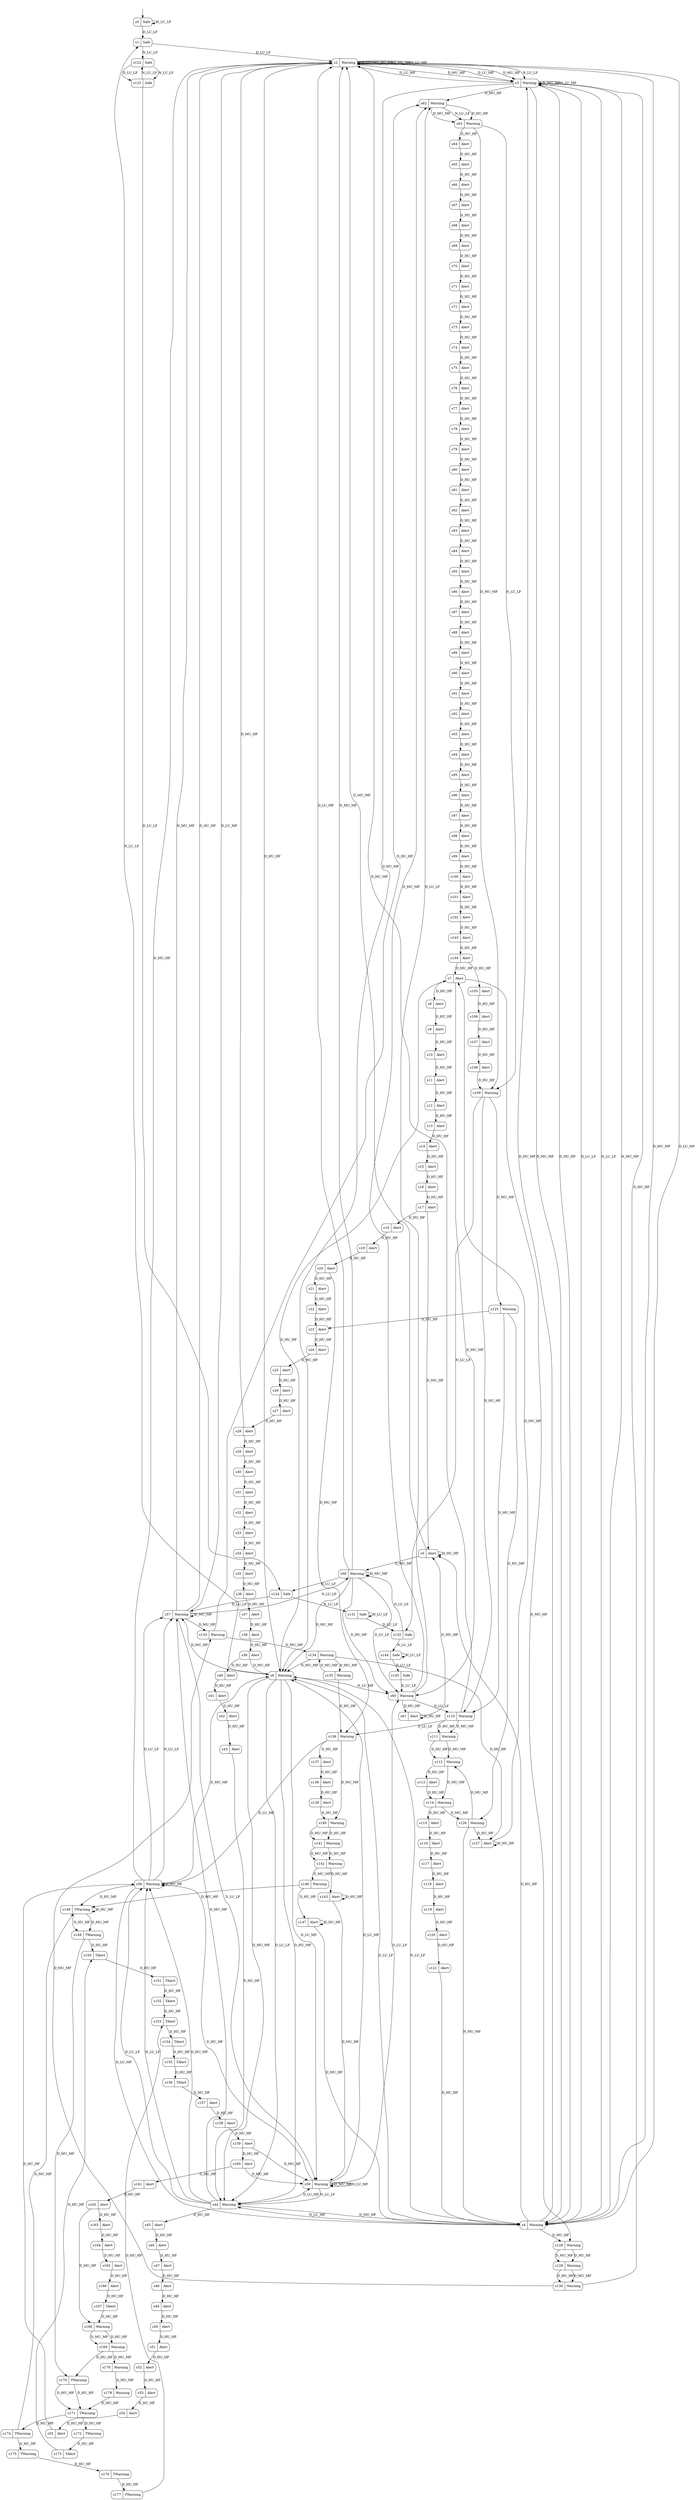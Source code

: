 digraph SM {
s0 [label="s0|Safe", shape=record, style=rounded];
s1 [label="s1|Safe", shape=record, style=rounded];
s2 [label="s2|Warning", shape=record, style=rounded];
s3 [label="s3|Warning", shape=record, style=rounded];
s4 [label="s4|Warning", shape=record, style=rounded];
s5 [label="s5|Alert", shape=record, style=rounded];
s6 [label="s6|Warning", shape=record, style=rounded];
s7 [label="s7|Alert", shape=record, style=rounded];
s8 [label="s8|Alert", shape=record, style=rounded];
s9 [label="s9|Alert", shape=record, style=rounded];
s10 [label="s10|Alert", shape=record, style=rounded];
s11 [label="s11|Alert", shape=record, style=rounded];
s12 [label="s12|Alert", shape=record, style=rounded];
s13 [label="s13|Alert", shape=record, style=rounded];
s14 [label="s14|Alert", shape=record, style=rounded];
s15 [label="s15|Alert", shape=record, style=rounded];
s16 [label="s16|Alert", shape=record, style=rounded];
s17 [label="s17|Alert", shape=record, style=rounded];
s18 [label="s18|Alert", shape=record, style=rounded];
s19 [label="s19|Alert", shape=record, style=rounded];
s20 [label="s20|Alert", shape=record, style=rounded];
s21 [label="s21|Alert", shape=record, style=rounded];
s22 [label="s22|Alert", shape=record, style=rounded];
s23 [label="s23|Alert", shape=record, style=rounded];
s24 [label="s24|Alert", shape=record, style=rounded];
s25 [label="s25|Alert", shape=record, style=rounded];
s26 [label="s26|Alert", shape=record, style=rounded];
s27 [label="s27|Alert", shape=record, style=rounded];
s28 [label="s28|Alert", shape=record, style=rounded];
s29 [label="s29|Alert", shape=record, style=rounded];
s30 [label="s30|Alert", shape=record, style=rounded];
s31 [label="s31|Alert", shape=record, style=rounded];
s32 [label="s32|Alert", shape=record, style=rounded];
s33 [label="s33|Alert", shape=record, style=rounded];
s34 [label="s34|Alert", shape=record, style=rounded];
s35 [label="s35|Alert", shape=record, style=rounded];
s36 [label="s36|Alert", shape=record, style=rounded];
s37 [label="s37|Alert", shape=record, style=rounded];
s38 [label="s38|Alert", shape=record, style=rounded];
s39 [label="s39|Alert", shape=record, style=rounded];
s40 [label="s40|Alert", shape=record, style=rounded];
s41 [label="s41|Alert", shape=record, style=rounded];
s42 [label="s42|Alert", shape=record, style=rounded];
s43 [label="s43|Alert", shape=record, style=rounded];
s44 [label="s44|Warning", shape=record, style=rounded];
s45 [label="s45|Alert", shape=record, style=rounded];
s46 [label="s46|Alert", shape=record, style=rounded];
s47 [label="s47|Alert", shape=record, style=rounded];
s48 [label="s48|Alert", shape=record, style=rounded];
s49 [label="s49|Alert", shape=record, style=rounded];
s50 [label="s50|Alert", shape=record, style=rounded];
s51 [label="s51|Alert", shape=record, style=rounded];
s52 [label="s52|Alert", shape=record, style=rounded];
s53 [label="s53|Alert", shape=record, style=rounded];
s54 [label="s54|Alert", shape=record, style=rounded];
s55 [label="s55|Alert", shape=record, style=rounded];
s56 [label="s56|Warning", shape=record, style=rounded];
s57 [label="s57|Warning", shape=record, style=rounded];
s58 [label="s58|Warning", shape=record, style=rounded];
s59 [label="s59|Warning", shape=record, style=rounded];
s60 [label="s60|Warning", shape=record, style=rounded];
s61 [label="s61|Alert", shape=record, style=rounded];
s62 [label="s62|Warning", shape=record, style=rounded];
s63 [label="s63|Warning", shape=record, style=rounded];
s64 [label="s64|Alert", shape=record, style=rounded];
s65 [label="s65|Alert", shape=record, style=rounded];
s66 [label="s66|Alert", shape=record, style=rounded];
s67 [label="s67|Alert", shape=record, style=rounded];
s68 [label="s68|Alert", shape=record, style=rounded];
s69 [label="s69|Alert", shape=record, style=rounded];
s70 [label="s70|Alert", shape=record, style=rounded];
s71 [label="s71|Alert", shape=record, style=rounded];
s72 [label="s72|Alert", shape=record, style=rounded];
s73 [label="s73|Alert", shape=record, style=rounded];
s74 [label="s74|Alert", shape=record, style=rounded];
s75 [label="s75|Alert", shape=record, style=rounded];
s76 [label="s76|Alert", shape=record, style=rounded];
s77 [label="s77|Alert", shape=record, style=rounded];
s78 [label="s78|Alert", shape=record, style=rounded];
s79 [label="s79|Alert", shape=record, style=rounded];
s80 [label="s80|Alert", shape=record, style=rounded];
s81 [label="s81|Alert", shape=record, style=rounded];
s82 [label="s82|Alert", shape=record, style=rounded];
s83 [label="s83|Alert", shape=record, style=rounded];
s84 [label="s84|Alert", shape=record, style=rounded];
s85 [label="s85|Alert", shape=record, style=rounded];
s86 [label="s86|Alert", shape=record, style=rounded];
s87 [label="s87|Alert", shape=record, style=rounded];
s88 [label="s88|Alert", shape=record, style=rounded];
s89 [label="s89|Alert", shape=record, style=rounded];
s90 [label="s90|Alert", shape=record, style=rounded];
s91 [label="s91|Alert", shape=record, style=rounded];
s92 [label="s92|Alert", shape=record, style=rounded];
s93 [label="s93|Alert", shape=record, style=rounded];
s94 [label="s94|Alert", shape=record, style=rounded];
s95 [label="s95|Alert", shape=record, style=rounded];
s96 [label="s96|Alert", shape=record, style=rounded];
s97 [label="s97|Alert", shape=record, style=rounded];
s98 [label="s98|Alert", shape=record, style=rounded];
s99 [label="s99|Alert", shape=record, style=rounded];
s100 [label="s100|Alert", shape=record, style=rounded];
s101 [label="s101|Alert", shape=record, style=rounded];
s102 [label="s102|Alert", shape=record, style=rounded];
s103 [label="s103|Alert", shape=record, style=rounded];
s104 [label="s104|Alert", shape=record, style=rounded];
s105 [label="s105|Alert", shape=record, style=rounded];
s106 [label="s106|Alert", shape=record, style=rounded];
s107 [label="s107|Alert", shape=record, style=rounded];
s108 [label="s108|Alert", shape=record, style=rounded];
s109 [label="s109|Warning", shape=record, style=rounded];
s110 [label="s110|Warning", shape=record, style=rounded];
s111 [label="s111|Warning", shape=record, style=rounded];
s112 [label="s112|Warning", shape=record, style=rounded];
s113 [label="s113|Alert", shape=record, style=rounded];
s114 [label="s114|Warning", shape=record, style=rounded];
s115 [label="s115|Alert", shape=record, style=rounded];
s116 [label="s116|Alert", shape=record, style=rounded];
s117 [label="s117|Alert", shape=record, style=rounded];
s118 [label="s118|Alert", shape=record, style=rounded];
s119 [label="s119|Alert", shape=record, style=rounded];
s120 [label="s120|Alert", shape=record, style=rounded];
s121 [label="s121|Alert", shape=record, style=rounded];
s122 [label="s122|Safe", shape=record, style=rounded];
s123 [label="s123|Safe", shape=record, style=rounded];
s124 [label="s124|Safe", shape=record, style=rounded];
s125 [label="s125|Warning", shape=record, style=rounded];
s126 [label="s126|Warning", shape=record, style=rounded];
s127 [label="s127|Alert", shape=record, style=rounded];
s128 [label="s128|Warning", shape=record, style=rounded];
s129 [label="s129|Warning", shape=record, style=rounded];
s130 [label="s130|Warning", shape=record, style=rounded];
s131 [label="s131|Safe", shape=record, style=rounded];
s132 [label="s132|Safe", shape=record, style=rounded];
s133 [label="s133|Warning", shape=record, style=rounded];
s134 [label="s134|Warning", shape=record, style=rounded];
s135 [label="s135|Warning", shape=record, style=rounded];
s136 [label="s136|Warning", shape=record, style=rounded];
s137 [label="s137|Alert", shape=record, style=rounded];
s138 [label="s138|Alert", shape=record, style=rounded];
s139 [label="s139|Alert", shape=record, style=rounded];
s140 [label="s140|Warning", shape=record, style=rounded];
s141 [label="s141|Warning", shape=record, style=rounded];
s142 [label="s142|Warning", shape=record, style=rounded];
s143 [label="s143|Alert", shape=record, style=rounded];
s144 [label="s144|Safe", shape=record, style=rounded];
s145 [label="s145|Safe", shape=record, style=rounded];
s146 [label="s146|Warning", shape=record, style=rounded];
s147 [label="s147|Alert", shape=record, style=rounded];
s148 [label="s148|TWarning", shape=record, style=rounded];
s149 [label="s149|TWarning", shape=record, style=rounded];
s150 [label="s150|TAlert", shape=record, style=rounded];
s151 [label="s151|TAlert", shape=record, style=rounded];
s152 [label="s152|TAlert", shape=record, style=rounded];
s153 [label="s153|TAlert", shape=record, style=rounded];
s154 [label="s154|TAlert", shape=record, style=rounded];
s155 [label="s155|TAlert", shape=record, style=rounded];
s156 [label="s156|TAlert", shape=record, style=rounded];
s157 [label="s157|Alert", shape=record, style=rounded];
s158 [label="s158|Alert", shape=record, style=rounded];
s159 [label="s159|Alert", shape=record, style=rounded];
s160 [label="s160|Alert", shape=record, style=rounded];
s161 [label="s161|Alert", shape=record, style=rounded];
s162 [label="s162|Alert", shape=record, style=rounded];
s163 [label="s163|Alert", shape=record, style=rounded];
s164 [label="s164|Alert", shape=record, style=rounded];
s165 [label="s165|Alert", shape=record, style=rounded];
s166 [label="s166|Alert", shape=record, style=rounded];
s167 [label="s167|TAlert", shape=record, style=rounded];
s168 [label="s168|Warning", shape=record, style=rounded];
s169 [label="s169|Warning", shape=record, style=rounded];
s170 [label="s170|TWarning", shape=record, style=rounded];
s171 [label="s171|TWarning", shape=record, style=rounded];
s172 [label="s172|TWarning", shape=record, style=rounded];
s173 [label="s173|TAlert", shape=record, style=rounded];
s174 [label="s174|TWarning", shape=record, style=rounded];
s175 [label="s175|TWarning", shape=record, style=rounded];
s176 [label="s176|TWarning", shape=record, style=rounded];
s177 [label="s177|TWarning", shape=record, style=rounded];
s178 [label="s178|Warning", shape=record, style=rounded];
s179 [label="s179|Warning", shape=record, style=rounded];
s0 -> s0  [label="N_LU_LF"];
s0 -> s1  [label="D_LU_LF"];
s1 -> s2  [label="D_LU_LF"];
s1 -> s122  [label="N_LU_LF"];
s2 -> s2  [label="D_LU_LF"];
s2 -> s3  [label="D_MU_MF"];
s2 -> s6  [label="D_HU_HF"];
s2 -> s3  [label="D_LU_MF"];
s2 -> s2  [label="D_HU_MF"];
s2 -> s3  [label="D_MU_HF"];
s2 -> s2  [label="N_MU_MF"];
s2 -> s2  [label="N_LU_MF"];
s2 -> s3  [label="N_LU_LF"];
s3 -> s4  [label="D_MU_MF"];
s3 -> s4  [label="D_HU_HF"];
s3 -> s2  [label="D_LU_MF"];
s3 -> s4  [label="D_LU_LF"];
s3 -> s62  [label="D_MU_HF"];
s3 -> s3  [label="N_MU_MF"];
s3 -> s3  [label="N_LU_MF"];
s3 -> s4  [label="N_LU_LF"];
s3 -> s6  [label="D_HU_MF"];
s4 -> s2  [label="D_MU_MF"];
s4 -> s5  [label="D_HU_HF"];
s4 -> s2  [label="D_LU_MF"];
s4 -> s6  [label="D_LU_LF"];
s4 -> s3  [label="N_MU_MF"];
s4 -> s6  [label="N_LU_LF"];
s4 -> s128  [label="D_MU_HF"];
s4 -> s44  [label="N_LU_MF"];
s4 -> s3  [label="D_HU_MF"];
s5 -> s5  [label="D_HU_HF"];
s5 -> s58  [label="D_MU_HF"];
s5 -> s2  [label="D_MU_MF"];
s6 -> s7  [label="D_HU_HF"];
s6 -> s44  [label="D_MU_MF"];
s6 -> s44  [label="D_LU_LF"];
s6 -> s1  [label="N_LU_LF"];
s6 -> s57  [label="D_MU_HF"];
s6 -> s59  [label="D_LU_MF"];
s6 -> s60  [label="N_LU_MF"];
s6 -> s44  [label="D_HU_MF"];
s7 -> s8  [label="D_HU_HF"];
s7 -> s60  [label="D_MU_MF"];
s7 -> s128  [label="D_MU_HF"];
s8 -> s9  [label="D_HU_HF"];
s9 -> s10  [label="D_HU_HF"];
s10 -> s11  [label="D_HU_HF"];
s11 -> s12  [label="D_HU_HF"];
s12 -> s13  [label="D_HU_HF"];
s13 -> s14  [label="D_HU_HF"];
s14 -> s15  [label="D_HU_HF"];
s15 -> s16  [label="D_HU_HF"];
s16 -> s17  [label="D_HU_HF"];
s17 -> s18  [label="D_HU_HF"];
s17 -> s5  [label="D_MU_HF"];
s18 -> s19  [label="D_HU_HF"];
s19 -> s20  [label="D_HU_HF"];
s20 -> s21  [label="D_HU_HF"];
s20 -> s136  [label="D_MU_MF"];
s21 -> s22  [label="D_HU_HF"];
s22 -> s23  [label="D_HU_HF"];
s23 -> s24  [label="D_HU_HF"];
s24 -> s25  [label="D_HU_HF"];
s25 -> s26  [label="D_HU_HF"];
s26 -> s27  [label="D_HU_HF"];
s27 -> s28  [label="D_HU_HF"];
s28 -> s29  [label="D_HU_HF"];
s28 -> s2  [label="D_MU_HF"];
s29 -> s30  [label="D_HU_HF"];
s30 -> s31  [label="D_HU_HF"];
s31 -> s32  [label="D_HU_HF"];
s32 -> s33  [label="D_HU_HF"];
s33 -> s34  [label="D_HU_HF"];
s34 -> s35  [label="D_HU_HF"];
s35 -> s36  [label="D_HU_HF"];
s36 -> s37  [label="D_HU_HF"];
s37 -> s38  [label="D_HU_HF"];
s38 -> s39  [label="D_HU_HF"];
s39 -> s40  [label="D_HU_HF"];
s39 -> s6  [label="D_MU_HF"];
s40 -> s41  [label="D_HU_HF"];
s41 -> s42  [label="D_HU_HF"];
s42 -> s43  [label="D_HU_HF"];
s43 -> s44  [label="D_HU_HF"];
s44 -> s45  [label="D_HU_HF"];
s44 -> s57  [label="D_MU_MF"];
s44 -> s56  [label="D_LU_LF"];
s44 -> s4  [label="D_MU_HF"];
s44 -> s56  [label="N_LU_LF"];
s44 -> s59  [label="D_LU_MF"];
s44 -> s56  [label="D_HU_MF"];
s45 -> s46  [label="D_HU_HF"];
s46 -> s47  [label="D_HU_HF"];
s47 -> s48  [label="D_HU_HF"];
s48 -> s49  [label="D_HU_HF"];
s49 -> s50  [label="D_HU_HF"];
s50 -> s51  [label="D_HU_HF"];
s51 -> s52  [label="D_HU_HF"];
s52 -> s53  [label="D_HU_HF"];
s53 -> s54  [label="D_HU_HF"];
s54 -> s55  [label="D_HU_HF"];
s55 -> s56  [label="D_HU_HF"];
s56 -> s56  [label="D_HU_HF"];
s56 -> s6  [label="D_MU_MF"];
s56 -> s57  [label="D_LU_LF"];
s56 -> s2  [label="D_MU_HF"];
s56 -> s57  [label="N_LU_LF"];
s56 -> s148  [label="D_HU_MF"];
s56 -> s4  [label="D_LU_MF"];
s57 -> s57  [label="D_MU_MF"];
s57 -> s2  [label="D_HU_HF"];
s57 -> s59  [label="D_LU_LF"];
s57 -> s2  [label="D_LU_MF"];
s57 -> s58  [label="N_LU_LF"];
s57 -> s133  [label="D_MU_HF"];
s57 -> s2  [label="N_MU_MF"];
s58 -> s58  [label="D_MU_MF"];
s58 -> s60  [label="D_HU_HF"];
s58 -> s2  [label="N_MU_MF"];
s58 -> s6  [label="D_MU_HF"];
s58 -> s2  [label="D_LU_MF"];
s58 -> s124  [label="N_LU_LF"];
s58 -> s60  [label="D_LU_LF"];
s59 -> s59  [label="D_MU_MF"];
s59 -> s56  [label="D_HU_HF"];
s59 -> s60  [label="D_LU_LF"];
s59 -> s6  [label="D_LU_MF"];
s59 -> s59  [label="N_LU_MF"];
s59 -> s44  [label="N_LU_LF"];
s60 -> s61  [label="D_HU_HF"];
s60 -> s62  [label="D_MU_MF"];
s60 -> s110  [label="D_LU_LF"];
s60 -> s62  [label="N_LU_LF"];
s61 -> s61  [label="D_HU_HF"];
s61 -> s5  [label="D_MU_HF"];
s62 -> s63  [label="D_HU_HF"];
s62 -> s63  [label="D_MU_MF"];
s62 -> s63  [label="N_LU_LF"];
s63 -> s64  [label="D_HU_HF"];
s63 -> s109  [label="D_MU_MF"];
s63 -> s109  [label="N_LU_LF"];
s64 -> s65  [label="D_HU_HF"];
s65 -> s66  [label="D_HU_HF"];
s66 -> s67  [label="D_HU_HF"];
s67 -> s68  [label="D_HU_HF"];
s68 -> s69  [label="D_HU_HF"];
s69 -> s70  [label="D_HU_HF"];
s70 -> s71  [label="D_HU_HF"];
s71 -> s72  [label="D_HU_HF"];
s72 -> s73  [label="D_HU_HF"];
s73 -> s74  [label="D_HU_HF"];
s74 -> s75  [label="D_HU_HF"];
s75 -> s76  [label="D_HU_HF"];
s76 -> s77  [label="D_HU_HF"];
s77 -> s78  [label="D_HU_HF"];
s78 -> s79  [label="D_HU_HF"];
s79 -> s80  [label="D_HU_HF"];
s80 -> s81  [label="D_HU_HF"];
s81 -> s82  [label="D_HU_HF"];
s82 -> s83  [label="D_HU_HF"];
s83 -> s84  [label="D_HU_HF"];
s84 -> s85  [label="D_HU_HF"];
s85 -> s86  [label="D_HU_HF"];
s86 -> s87  [label="D_HU_HF"];
s87 -> s88  [label="D_HU_HF"];
s88 -> s89  [label="D_HU_HF"];
s89 -> s90  [label="D_HU_HF"];
s90 -> s91  [label="D_HU_HF"];
s91 -> s92  [label="D_HU_HF"];
s92 -> s93  [label="D_HU_HF"];
s93 -> s94  [label="D_HU_HF"];
s94 -> s95  [label="D_HU_HF"];
s95 -> s96  [label="D_HU_HF"];
s96 -> s97  [label="D_HU_HF"];
s97 -> s98  [label="D_HU_HF"];
s98 -> s99  [label="D_HU_HF"];
s99 -> s100  [label="D_HU_HF"];
s100 -> s101  [label="D_HU_HF"];
s101 -> s102  [label="D_HU_HF"];
s102 -> s103  [label="D_HU_HF"];
s103 -> s104  [label="D_HU_HF"];
s104 -> s105  [label="D_HU_HF"];
s104 -> s7  [label="D_MU_HF"];
s105 -> s106  [label="D_HU_HF"];
s106 -> s107  [label="D_HU_HF"];
s107 -> s108  [label="D_HU_HF"];
s108 -> s109  [label="D_HU_HF"];
s109 -> s110  [label="D_HU_HF"];
s109 -> s125  [label="D_MU_MF"];
s109 -> s132  [label="N_LU_LF"];
s110 -> s111  [label="D_HU_HF"];
s110 -> s111  [label="D_MU_MF"];
s110 -> s2  [label="D_HU_MF"];
s110 -> s136  [label="D_LU_LF"];
s111 -> s112  [label="D_HU_HF"];
s111 -> s112  [label="D_MU_MF"];
s112 -> s113  [label="D_HU_HF"];
s112 -> s114  [label="D_MU_MF"];
s113 -> s114  [label="D_HU_HF"];
s114 -> s115  [label="D_HU_HF"];
s114 -> s126  [label="D_MU_MF"];
s115 -> s116  [label="D_HU_HF"];
s116 -> s117  [label="D_HU_HF"];
s117 -> s118  [label="D_HU_HF"];
s118 -> s119  [label="D_HU_HF"];
s119 -> s120  [label="D_HU_HF"];
s120 -> s121  [label="D_HU_HF"];
s121 -> s4  [label="D_HU_HF"];
s122 -> s123  [label="N_LU_LF"];
s122 -> s123  [label="D_LU_LF"];
s123 -> s122  [label="N_LU_LF"];
s123 -> s124  [label="D_LU_LF"];
s124 -> s57  [label="D_LU_LF"];
s124 -> s131  [label="N_LU_LF"];
s125 -> s126  [label="D_HU_MF"];
s125 -> s23  [label="D_HU_HF"];
s125 -> s110  [label="D_MU_MF"];
s126 -> s127  [label="D_HU_HF"];
s126 -> s112  [label="D_MU_MF"];
s126 -> s4  [label="N_MU_MF"];
s127 -> s127  [label="D_HU_HF"];
s127 -> s7  [label="D_MU_HF"];
s128 -> s129  [label="D_HU_HF"];
s128 -> s129  [label="D_MU_MF"];
s129 -> s130  [label="D_HU_HF"];
s129 -> s130  [label="D_MU_MF"];
s130 -> s3  [label="D_HU_HF"];
s130 -> s133  [label="D_MU_MF"];
s131 -> s131  [label="N_LU_LF"];
s131 -> s132  [label="D_LU_LF"];
s132 -> s58  [label="D_LU_LF"];
s132 -> s144  [label="N_LU_LF"];
s133 -> s62  [label="D_HU_HF"];
s133 -> s134  [label="D_MU_MF"];
s134 -> s135  [label="D_MU_MF"];
s134 -> s127  [label="D_HU_HF"];
s134 -> s6  [label="N_MU_MF"];
s135 -> s134  [label="D_MU_MF"];
s135 -> s136  [label="D_HU_HF"];
s136 -> s137  [label="D_HU_HF"];
s136 -> s140  [label="D_MU_MF"];
s136 -> s56  [label="D_LU_MF"];
s137 -> s138  [label="D_HU_HF"];
s138 -> s139  [label="D_HU_HF"];
s139 -> s140  [label="D_HU_HF"];
s140 -> s141  [label="D_HU_HF"];
s140 -> s141  [label="D_MU_MF"];
s141 -> s142  [label="D_HU_HF"];
s141 -> s142  [label="D_MU_MF"];
s142 -> s143  [label="D_HU_HF"];
s142 -> s146  [label="D_MU_MF"];
s143 -> s143  [label="D_HU_HF"];
s143 -> s59  [label="D_MU_HF"];
s144 -> s144  [label="N_LU_LF"];
s144 -> s145  [label="D_LU_LF"];
s145 -> s60  [label="D_LU_LF"];
s146 -> s147  [label="D_HU_HF"];
s146 -> s148  [label="D_MU_MF"];
s147 -> s147  [label="D_HU_HF"];
s147 -> s4  [label="D_MU_HF"];
s148 -> s148  [label="D_HU_MF"];
s148 -> s149  [label="D_HU_HF"];
s148 -> s149  [label="D_MU_MF"];
s149 -> s150  [label="D_HU_HF"];
s149 -> s170  [label="D_MU_MF"];
s150 -> s151  [label="D_HU_HF"];
s151 -> s152  [label="D_HU_HF"];
s152 -> s153  [label="D_HU_HF"];
s153 -> s154  [label="D_HU_HF"];
s154 -> s155  [label="D_HU_HF"];
s155 -> s156  [label="D_HU_HF"];
s156 -> s157  [label="D_HU_HF"];
s157 -> s158  [label="D_HU_HF"];
s158 -> s159  [label="D_HU_HF"];
s159 -> s160  [label="D_HU_HF"];
s159 -> s59  [label="D_MU_HF"];
s160 -> s161  [label="D_HU_HF"];
s160 -> s59  [label="D_MU_HF"];
s161 -> s162  [label="D_HU_HF"];
s162 -> s163  [label="D_HU_HF"];
s162 -> s168  [label="D_MU_HF"];
s163 -> s164  [label="D_HU_HF"];
s164 -> s165  [label="D_HU_HF"];
s165 -> s166  [label="D_HU_HF"];
s166 -> s167  [label="D_HU_HF"];
s167 -> s168  [label="D_HU_HF"];
s168 -> s169  [label="D_HU_HF"];
s168 -> s169  [label="D_MU_MF"];
s169 -> s170  [label="D_HU_HF"];
s169 -> s178  [label="D_MU_MF"];
s170 -> s171  [label="D_HU_HF"];
s170 -> s171  [label="D_MU_MF"];
s171 -> s172  [label="D_HU_HF"];
s171 -> s174  [label="D_MU_MF"];
s172 -> s173  [label="D_HU_HF"];
s173 -> s150  [label="D_HU_HF"];
s174 -> s175  [label="D_HU_HF"];
s174 -> s148  [label="D_MU_MF"];
s175 -> s176  [label="D_HU_HF"];
s176 -> s177  [label="D_HU_HF"];
s177 -> s153  [label="D_HU_HF"];
s178 -> s179  [label="D_MU_MF"];
s179 -> s171  [label="D_MU_MF"];
__start0 [label="", shape=none];
__start0 -> s0  [label=""];
}
